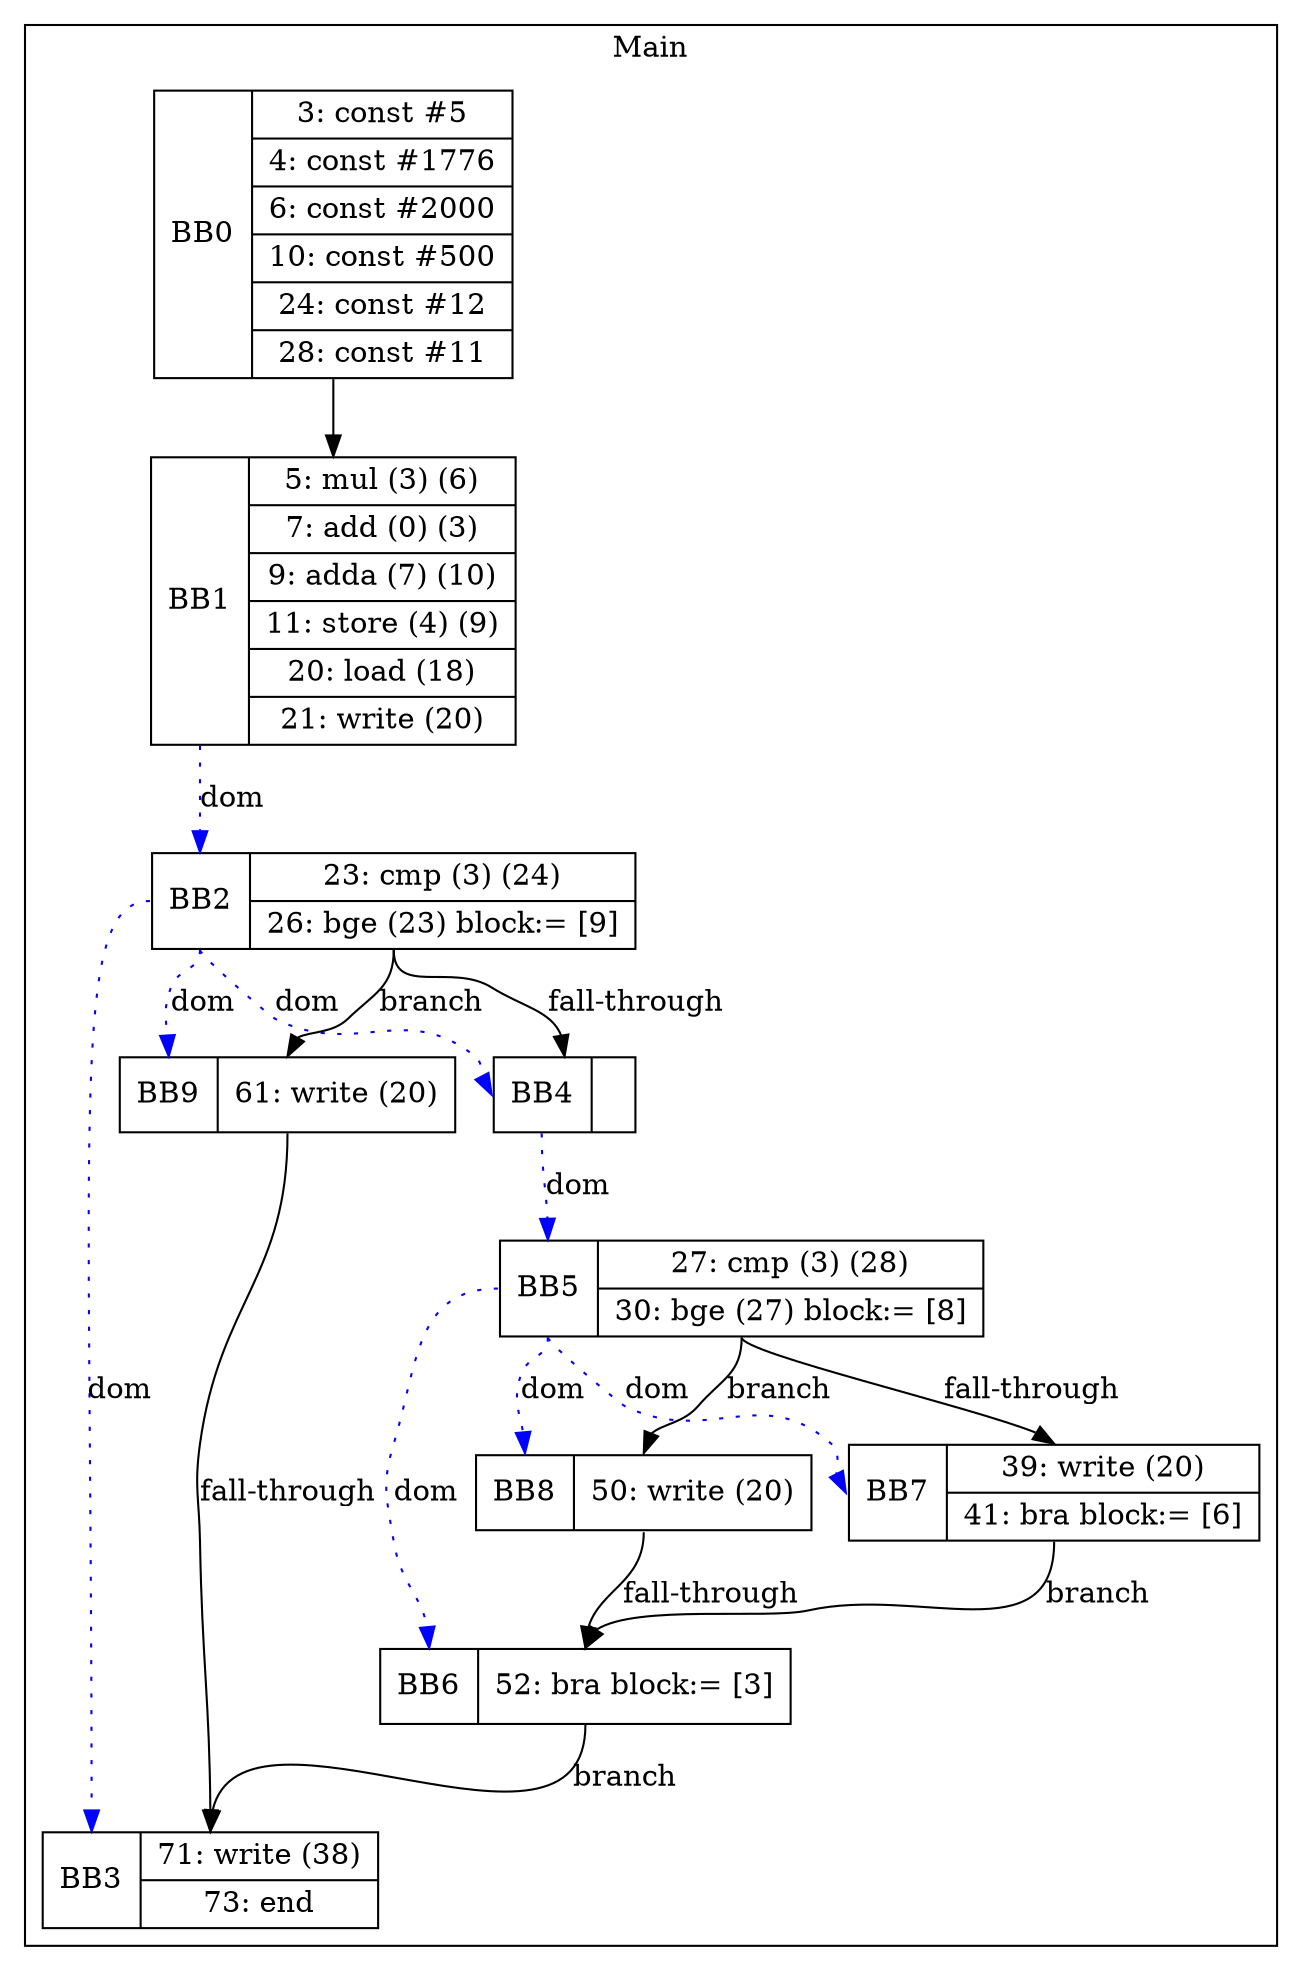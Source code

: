 digraph G {
node [shape=record];
subgraph cluster_main{
label = "Main";
BB0 [shape=record, label="<b>BB0|{3: const #5|4: const #1776|6: const #2000|10: const #500|24: const #12|28: const #11}"];
BB1 [shape=record, label="<b>BB1|{5: mul (3) (6)|7: add (0) (3)|9: adda (7) (10)|11: store (4) (9)|20: load (18)|21: write (20)}"];
BB2 [shape=record, label="<b>BB2|{23: cmp (3) (24)|26: bge (23) block:= [9]}"];
BB3 [shape=record, label="<b>BB3|{71: write (38)|73: end}"];
BB4 [shape=record, label="<b>BB4|}"];
BB5 [shape=record, label="<b>BB5|{27: cmp (3) (28)|30: bge (27) block:= [8]}"];
BB6 [shape=record, label="<b>BB6|{52: bra block:= [3]}"];
BB7 [shape=record, label="<b>BB7|{39: write (20)|41: bra block:= [6]}"];
BB8 [shape=record, label="<b>BB8|{50: write (20)}"];
BB9 [shape=record, label="<b>BB9|{61: write (20)}"];
}
BB0:s -> BB1:n ;
BB2:b -> BB4:b [color=blue, style=dotted, label="dom"];
BB1:b -> BB2:b [color=blue, style=dotted, label="dom"];
BB5:b -> BB8:b [color=blue, style=dotted, label="dom"];
BB5:b -> BB7:b [color=blue, style=dotted, label="dom"];
BB2:b -> BB3:b [color=blue, style=dotted, label="dom"];
BB2:b -> BB9:b [color=blue, style=dotted, label="dom"];
BB4:b -> BB5:b [color=blue, style=dotted, label="dom"];
BB5:b -> BB6:b [color=blue, style=dotted, label="dom"];
BB2:s -> BB9:n [label="branch"];
BB6:s -> BB3:n [label="branch"];
BB7:s -> BB6:n [label="branch"];
BB5:s -> BB8:n [label="branch"];
BB2:s -> BB4:n [label="fall-through"];
BB5:s -> BB7:n [label="fall-through"];
BB9:s -> BB3:n [label="fall-through"];
BB8:s -> BB6:n [label="fall-through"];
}

